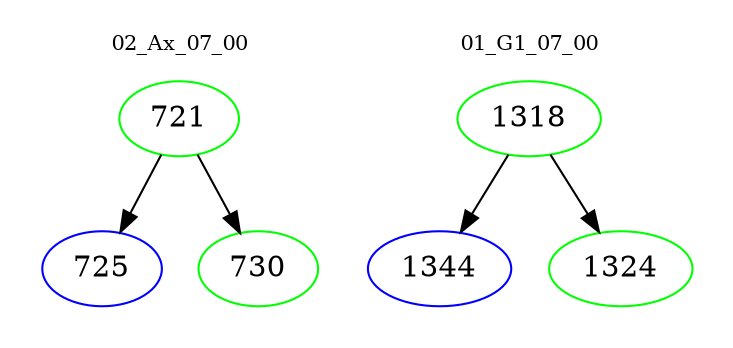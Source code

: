 digraph{
subgraph cluster_0 {
color = white
label = "02_Ax_07_00";
fontsize=10;
T0_721 [label="721", color="green"]
T0_721 -> T0_725 [color="black"]
T0_725 [label="725", color="blue"]
T0_721 -> T0_730 [color="black"]
T0_730 [label="730", color="green"]
}
subgraph cluster_1 {
color = white
label = "01_G1_07_00";
fontsize=10;
T1_1318 [label="1318", color="green"]
T1_1318 -> T1_1344 [color="black"]
T1_1344 [label="1344", color="blue"]
T1_1318 -> T1_1324 [color="black"]
T1_1324 [label="1324", color="green"]
}
}
